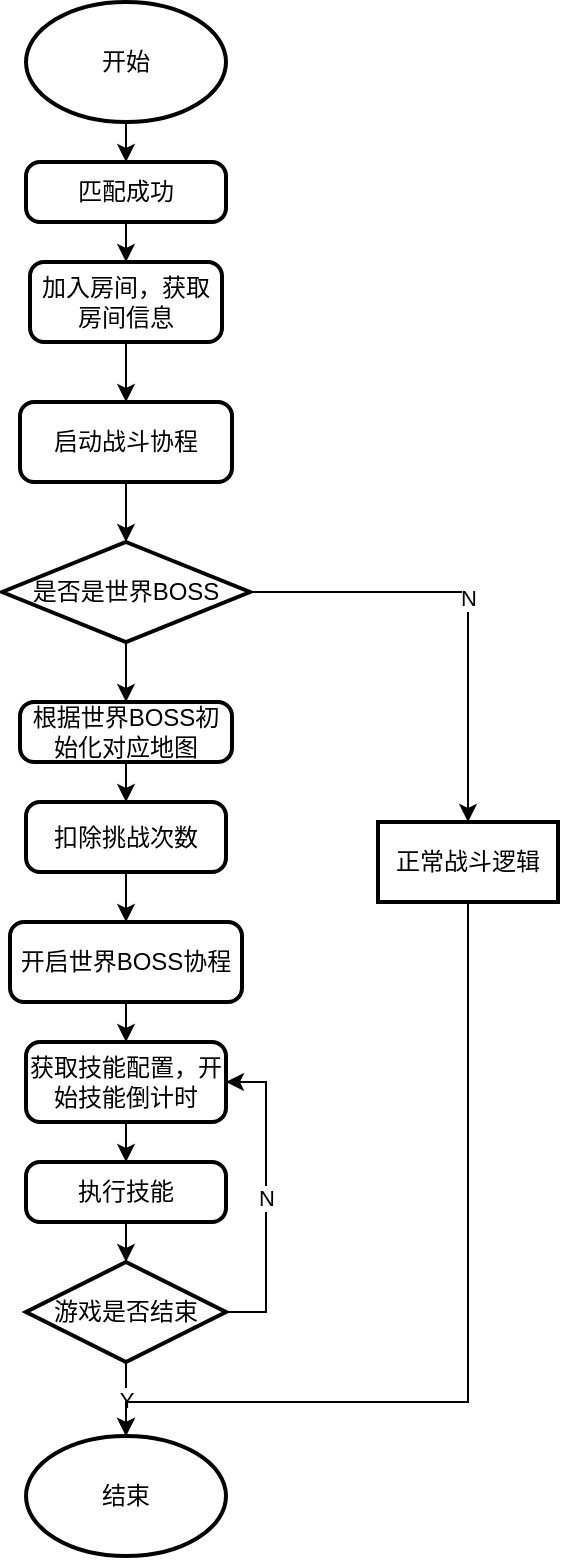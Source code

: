 <mxfile version="16.6.4" type="github" pages="2">
  <diagram id="C5RBs43oDa-KdzZeNtuy" name="开始战斗">
    <mxGraphModel dx="1828" dy="881" grid="1" gridSize="10" guides="1" tooltips="1" connect="1" arrows="1" fold="1" page="1" pageScale="1" pageWidth="827" pageHeight="1169" math="0" shadow="0">
      <root>
        <mxCell id="WIyWlLk6GJQsqaUBKTNV-0" />
        <mxCell id="WIyWlLk6GJQsqaUBKTNV-1" parent="WIyWlLk6GJQsqaUBKTNV-0" />
        <mxCell id="iclus__Weal8bIbqD8X2-11" style="edgeStyle=orthogonalEdgeStyle;rounded=0;orthogonalLoop=1;jettySize=auto;html=1;exitX=0.5;exitY=1;exitDx=0;exitDy=0;exitPerimeter=0;" parent="WIyWlLk6GJQsqaUBKTNV-1" source="iclus__Weal8bIbqD8X2-0" target="iclus__Weal8bIbqD8X2-1" edge="1">
          <mxGeometry relative="1" as="geometry" />
        </mxCell>
        <mxCell id="iclus__Weal8bIbqD8X2-0" value="开始" style="strokeWidth=2;html=1;shape=mxgraph.flowchart.start_1;whiteSpace=wrap;" parent="WIyWlLk6GJQsqaUBKTNV-1" vertex="1">
          <mxGeometry x="364" y="10" width="100" height="60" as="geometry" />
        </mxCell>
        <mxCell id="wXqDyHhnspZvIZtL-86x-5" style="edgeStyle=orthogonalEdgeStyle;rounded=0;orthogonalLoop=1;jettySize=auto;html=1;exitX=0.5;exitY=1;exitDx=0;exitDy=0;entryX=0.5;entryY=0;entryDx=0;entryDy=0;" edge="1" parent="WIyWlLk6GJQsqaUBKTNV-1" source="iclus__Weal8bIbqD8X2-1" target="wXqDyHhnspZvIZtL-86x-1">
          <mxGeometry relative="1" as="geometry" />
        </mxCell>
        <mxCell id="iclus__Weal8bIbqD8X2-1" value="匹配成功" style="rounded=1;whiteSpace=wrap;html=1;absoluteArcSize=1;arcSize=14;strokeWidth=2;" parent="WIyWlLk6GJQsqaUBKTNV-1" vertex="1">
          <mxGeometry x="364" y="90" width="100" height="30" as="geometry" />
        </mxCell>
        <mxCell id="iclus__Weal8bIbqD8X2-14" style="edgeStyle=orthogonalEdgeStyle;rounded=0;orthogonalLoop=1;jettySize=auto;html=1;exitX=0.5;exitY=1;exitDx=0;exitDy=0;" parent="WIyWlLk6GJQsqaUBKTNV-1" source="iclus__Weal8bIbqD8X2-2" target="iclus__Weal8bIbqD8X2-4" edge="1">
          <mxGeometry relative="1" as="geometry" />
        </mxCell>
        <mxCell id="iclus__Weal8bIbqD8X2-2" value="开启世界BOSS协程" style="rounded=1;whiteSpace=wrap;html=1;absoluteArcSize=1;arcSize=14;strokeWidth=2;" parent="WIyWlLk6GJQsqaUBKTNV-1" vertex="1">
          <mxGeometry x="356" y="470" width="116" height="40" as="geometry" />
        </mxCell>
        <mxCell id="iclus__Weal8bIbqD8X2-20" value="N" style="edgeStyle=orthogonalEdgeStyle;rounded=0;orthogonalLoop=1;jettySize=auto;html=1;" parent="WIyWlLk6GJQsqaUBKTNV-1" source="iclus__Weal8bIbqD8X2-3" target="iclus__Weal8bIbqD8X2-19" edge="1">
          <mxGeometry relative="1" as="geometry" />
        </mxCell>
        <mxCell id="wXqDyHhnspZvIZtL-86x-8" style="edgeStyle=orthogonalEdgeStyle;rounded=0;orthogonalLoop=1;jettySize=auto;html=1;exitX=0.5;exitY=1;exitDx=0;exitDy=0;exitPerimeter=0;" edge="1" parent="WIyWlLk6GJQsqaUBKTNV-1" source="iclus__Weal8bIbqD8X2-3" target="wXqDyHhnspZvIZtL-86x-3">
          <mxGeometry relative="1" as="geometry" />
        </mxCell>
        <mxCell id="iclus__Weal8bIbqD8X2-3" value="是否是世界BOSS" style="strokeWidth=2;html=1;shape=mxgraph.flowchart.decision;whiteSpace=wrap;" parent="WIyWlLk6GJQsqaUBKTNV-1" vertex="1">
          <mxGeometry x="352" y="280" width="124" height="50" as="geometry" />
        </mxCell>
        <mxCell id="iclus__Weal8bIbqD8X2-15" style="edgeStyle=orthogonalEdgeStyle;rounded=0;orthogonalLoop=1;jettySize=auto;html=1;exitX=0.5;exitY=1;exitDx=0;exitDy=0;entryX=0.5;entryY=0;entryDx=0;entryDy=0;" parent="WIyWlLk6GJQsqaUBKTNV-1" source="iclus__Weal8bIbqD8X2-4" target="iclus__Weal8bIbqD8X2-8" edge="1">
          <mxGeometry relative="1" as="geometry" />
        </mxCell>
        <mxCell id="iclus__Weal8bIbqD8X2-4" value="获取技能配置，开始技能倒计时" style="rounded=1;whiteSpace=wrap;html=1;absoluteArcSize=1;arcSize=14;strokeWidth=2;" parent="WIyWlLk6GJQsqaUBKTNV-1" vertex="1">
          <mxGeometry x="364" y="530" width="100" height="40" as="geometry" />
        </mxCell>
        <mxCell id="iclus__Weal8bIbqD8X2-16" style="edgeStyle=orthogonalEdgeStyle;rounded=0;orthogonalLoop=1;jettySize=auto;html=1;exitX=0.5;exitY=1;exitDx=0;exitDy=0;" parent="WIyWlLk6GJQsqaUBKTNV-1" source="iclus__Weal8bIbqD8X2-8" target="iclus__Weal8bIbqD8X2-9" edge="1">
          <mxGeometry relative="1" as="geometry" />
        </mxCell>
        <mxCell id="iclus__Weal8bIbqD8X2-8" value="执行技能" style="rounded=1;whiteSpace=wrap;html=1;absoluteArcSize=1;arcSize=14;strokeWidth=2;" parent="WIyWlLk6GJQsqaUBKTNV-1" vertex="1">
          <mxGeometry x="364" y="590" width="100" height="30" as="geometry" />
        </mxCell>
        <mxCell id="iclus__Weal8bIbqD8X2-17" value="Y" style="edgeStyle=orthogonalEdgeStyle;rounded=0;orthogonalLoop=1;jettySize=auto;html=1;exitX=0.5;exitY=1;exitDx=0;exitDy=0;exitPerimeter=0;" parent="WIyWlLk6GJQsqaUBKTNV-1" source="iclus__Weal8bIbqD8X2-9" target="iclus__Weal8bIbqD8X2-10" edge="1">
          <mxGeometry relative="1" as="geometry" />
        </mxCell>
        <mxCell id="iclus__Weal8bIbqD8X2-18" value="N" style="edgeStyle=orthogonalEdgeStyle;rounded=0;orthogonalLoop=1;jettySize=auto;html=1;entryX=1;entryY=0.5;entryDx=0;entryDy=0;" parent="WIyWlLk6GJQsqaUBKTNV-1" source="iclus__Weal8bIbqD8X2-9" target="iclus__Weal8bIbqD8X2-4" edge="1">
          <mxGeometry relative="1" as="geometry">
            <Array as="points">
              <mxPoint x="484" y="665" />
              <mxPoint x="484" y="550" />
            </Array>
          </mxGeometry>
        </mxCell>
        <mxCell id="iclus__Weal8bIbqD8X2-9" value="游戏是否结束" style="strokeWidth=2;html=1;shape=mxgraph.flowchart.decision;whiteSpace=wrap;" parent="WIyWlLk6GJQsqaUBKTNV-1" vertex="1">
          <mxGeometry x="364" y="640" width="100" height="50" as="geometry" />
        </mxCell>
        <mxCell id="iclus__Weal8bIbqD8X2-10" value="结束" style="strokeWidth=2;html=1;shape=mxgraph.flowchart.start_1;whiteSpace=wrap;" parent="WIyWlLk6GJQsqaUBKTNV-1" vertex="1">
          <mxGeometry x="364" y="727" width="100" height="60" as="geometry" />
        </mxCell>
        <mxCell id="wXqDyHhnspZvIZtL-86x-11" style="edgeStyle=orthogonalEdgeStyle;rounded=0;orthogonalLoop=1;jettySize=auto;html=1;exitX=0.5;exitY=1;exitDx=0;exitDy=0;" edge="1" parent="WIyWlLk6GJQsqaUBKTNV-1" source="iclus__Weal8bIbqD8X2-19" target="iclus__Weal8bIbqD8X2-10">
          <mxGeometry relative="1" as="geometry">
            <Array as="points">
              <mxPoint x="585" y="710" />
              <mxPoint x="414" y="710" />
            </Array>
          </mxGeometry>
        </mxCell>
        <mxCell id="iclus__Weal8bIbqD8X2-19" value="正常战斗逻辑" style="whiteSpace=wrap;html=1;strokeWidth=2;" parent="WIyWlLk6GJQsqaUBKTNV-1" vertex="1">
          <mxGeometry x="540" y="420" width="90" height="40" as="geometry" />
        </mxCell>
        <mxCell id="wXqDyHhnspZvIZtL-86x-6" style="edgeStyle=orthogonalEdgeStyle;rounded=0;orthogonalLoop=1;jettySize=auto;html=1;exitX=0.5;exitY=1;exitDx=0;exitDy=0;" edge="1" parent="WIyWlLk6GJQsqaUBKTNV-1" source="wXqDyHhnspZvIZtL-86x-1" target="wXqDyHhnspZvIZtL-86x-2">
          <mxGeometry relative="1" as="geometry" />
        </mxCell>
        <mxCell id="wXqDyHhnspZvIZtL-86x-1" value="加入房间，获取房间信息" style="rounded=1;whiteSpace=wrap;html=1;absoluteArcSize=1;arcSize=14;strokeWidth=2;" vertex="1" parent="WIyWlLk6GJQsqaUBKTNV-1">
          <mxGeometry x="366" y="140" width="96" height="40" as="geometry" />
        </mxCell>
        <mxCell id="wXqDyHhnspZvIZtL-86x-7" style="edgeStyle=orthogonalEdgeStyle;rounded=0;orthogonalLoop=1;jettySize=auto;html=1;exitX=0.5;exitY=1;exitDx=0;exitDy=0;" edge="1" parent="WIyWlLk6GJQsqaUBKTNV-1" source="wXqDyHhnspZvIZtL-86x-2" target="iclus__Weal8bIbqD8X2-3">
          <mxGeometry relative="1" as="geometry" />
        </mxCell>
        <mxCell id="wXqDyHhnspZvIZtL-86x-2" value="启动战斗协程" style="rounded=1;whiteSpace=wrap;html=1;absoluteArcSize=1;arcSize=14;strokeWidth=2;" vertex="1" parent="WIyWlLk6GJQsqaUBKTNV-1">
          <mxGeometry x="361" y="210" width="106" height="40" as="geometry" />
        </mxCell>
        <mxCell id="wXqDyHhnspZvIZtL-86x-9" style="edgeStyle=orthogonalEdgeStyle;rounded=0;orthogonalLoop=1;jettySize=auto;html=1;exitX=0.5;exitY=1;exitDx=0;exitDy=0;" edge="1" parent="WIyWlLk6GJQsqaUBKTNV-1" source="wXqDyHhnspZvIZtL-86x-3" target="wXqDyHhnspZvIZtL-86x-4">
          <mxGeometry relative="1" as="geometry" />
        </mxCell>
        <mxCell id="wXqDyHhnspZvIZtL-86x-3" value="根据世界BOSS初始化对应地图" style="rounded=1;whiteSpace=wrap;html=1;absoluteArcSize=1;arcSize=14;strokeWidth=2;" vertex="1" parent="WIyWlLk6GJQsqaUBKTNV-1">
          <mxGeometry x="361" y="360" width="106" height="30" as="geometry" />
        </mxCell>
        <mxCell id="wXqDyHhnspZvIZtL-86x-10" style="edgeStyle=orthogonalEdgeStyle;rounded=0;orthogonalLoop=1;jettySize=auto;html=1;exitX=0.5;exitY=1;exitDx=0;exitDy=0;" edge="1" parent="WIyWlLk6GJQsqaUBKTNV-1" source="wXqDyHhnspZvIZtL-86x-4" target="iclus__Weal8bIbqD8X2-2">
          <mxGeometry relative="1" as="geometry" />
        </mxCell>
        <mxCell id="wXqDyHhnspZvIZtL-86x-4" value="扣除挑战次数" style="rounded=1;whiteSpace=wrap;html=1;absoluteArcSize=1;arcSize=14;strokeWidth=2;" vertex="1" parent="WIyWlLk6GJQsqaUBKTNV-1">
          <mxGeometry x="364" y="410" width="100" height="35" as="geometry" />
        </mxCell>
      </root>
    </mxGraphModel>
  </diagram>
  <diagram id="8oB-edAlJ7f6c2KkuIne" name="战斗中">
    <mxGraphModel dx="1554" dy="749" grid="1" gridSize="10" guides="1" tooltips="1" connect="1" arrows="1" fold="1" page="1" pageScale="1" pageWidth="827" pageHeight="1169" math="0" shadow="0">
      <root>
        <mxCell id="hwxnFmzaKWbwkn9ObSeR-0" />
        <mxCell id="hwxnFmzaKWbwkn9ObSeR-1" parent="hwxnFmzaKWbwkn9ObSeR-0" />
        <mxCell id="hwxnFmzaKWbwkn9ObSeR-13" style="edgeStyle=orthogonalEdgeStyle;rounded=0;orthogonalLoop=1;jettySize=auto;html=1;exitX=0.5;exitY=1;exitDx=0;exitDy=0;exitPerimeter=0;" parent="hwxnFmzaKWbwkn9ObSeR-1" source="hwxnFmzaKWbwkn9ObSeR-3" target="hwxnFmzaKWbwkn9ObSeR-4" edge="1">
          <mxGeometry relative="1" as="geometry" />
        </mxCell>
        <mxCell id="hwxnFmzaKWbwkn9ObSeR-3" value="开始" style="strokeWidth=2;html=1;shape=mxgraph.flowchart.start_1;whiteSpace=wrap;" parent="hwxnFmzaKWbwkn9ObSeR-1" vertex="1">
          <mxGeometry x="364" y="10" width="100" height="60" as="geometry" />
        </mxCell>
        <mxCell id="hwxnFmzaKWbwkn9ObSeR-14" style="edgeStyle=orthogonalEdgeStyle;rounded=0;orthogonalLoop=1;jettySize=auto;html=1;exitX=0.5;exitY=1;exitDx=0;exitDy=0;" parent="hwxnFmzaKWbwkn9ObSeR-1" source="hwxnFmzaKWbwkn9ObSeR-4" target="hwxnFmzaKWbwkn9ObSeR-5" edge="1">
          <mxGeometry relative="1" as="geometry" />
        </mxCell>
        <mxCell id="hwxnFmzaKWbwkn9ObSeR-4" value="世界BOSS协程启动" style="rounded=1;whiteSpace=wrap;html=1;absoluteArcSize=1;arcSize=14;strokeWidth=2;" parent="hwxnFmzaKWbwkn9ObSeR-1" vertex="1">
          <mxGeometry x="351" y="90" width="126" height="50" as="geometry" />
        </mxCell>
        <mxCell id="hwxnFmzaKWbwkn9ObSeR-15" style="edgeStyle=orthogonalEdgeStyle;rounded=0;orthogonalLoop=1;jettySize=auto;html=1;exitX=0.5;exitY=1;exitDx=0;exitDy=0;" parent="hwxnFmzaKWbwkn9ObSeR-1" source="hwxnFmzaKWbwkn9ObSeR-5" target="hwxnFmzaKWbwkn9ObSeR-6" edge="1">
          <mxGeometry relative="1" as="geometry" />
        </mxCell>
        <mxCell id="hwxnFmzaKWbwkn9ObSeR-5" value="读取技能配置" style="rounded=1;whiteSpace=wrap;html=1;absoluteArcSize=1;arcSize=14;strokeWidth=2;" parent="hwxnFmzaKWbwkn9ObSeR-1" vertex="1">
          <mxGeometry x="357" y="160" width="113" height="40" as="geometry" />
        </mxCell>
        <mxCell id="hwxnFmzaKWbwkn9ObSeR-16" value="Y" style="edgeStyle=orthogonalEdgeStyle;rounded=0;orthogonalLoop=1;jettySize=auto;html=1;exitX=0.5;exitY=1;exitDx=0;exitDy=0;exitPerimeter=0;" parent="hwxnFmzaKWbwkn9ObSeR-1" source="hwxnFmzaKWbwkn9ObSeR-6" target="hwxnFmzaKWbwkn9ObSeR-8" edge="1">
          <mxGeometry relative="1" as="geometry" />
        </mxCell>
        <mxCell id="hwxnFmzaKWbwkn9ObSeR-19" value="N" style="edgeStyle=orthogonalEdgeStyle;rounded=0;orthogonalLoop=1;jettySize=auto;html=1;exitX=1;exitY=0.5;exitDx=0;exitDy=0;exitPerimeter=0;" parent="hwxnFmzaKWbwkn9ObSeR-1" source="hwxnFmzaKWbwkn9ObSeR-6" target="hwxnFmzaKWbwkn9ObSeR-9" edge="1">
          <mxGeometry relative="1" as="geometry" />
        </mxCell>
        <mxCell id="hwxnFmzaKWbwkn9ObSeR-6" value="是否为周期循环技能" style="strokeWidth=2;html=1;shape=mxgraph.flowchart.decision;whiteSpace=wrap;" parent="hwxnFmzaKWbwkn9ObSeR-1" vertex="1">
          <mxGeometry x="349" y="220" width="130" height="60" as="geometry" />
        </mxCell>
        <mxCell id="hwxnFmzaKWbwkn9ObSeR-7" style="edgeStyle=orthogonalEdgeStyle;rounded=0;orthogonalLoop=1;jettySize=auto;html=1;exitX=0.5;exitY=1;exitDx=0;exitDy=0;" parent="hwxnFmzaKWbwkn9ObSeR-1" source="hwxnFmzaKWbwkn9ObSeR-5" target="hwxnFmzaKWbwkn9ObSeR-5" edge="1">
          <mxGeometry relative="1" as="geometry" />
        </mxCell>
        <mxCell id="hwxnFmzaKWbwkn9ObSeR-17" style="edgeStyle=orthogonalEdgeStyle;rounded=0;orthogonalLoop=1;jettySize=auto;html=1;exitX=0.5;exitY=1;exitDx=0;exitDy=0;" parent="hwxnFmzaKWbwkn9ObSeR-1" source="hwxnFmzaKWbwkn9ObSeR-8" target="hwxnFmzaKWbwkn9ObSeR-11" edge="1">
          <mxGeometry relative="1" as="geometry" />
        </mxCell>
        <mxCell id="hwxnFmzaKWbwkn9ObSeR-8" value="启动技能协程，开启循环执行技能" style="rounded=1;whiteSpace=wrap;html=1;absoluteArcSize=1;arcSize=14;strokeWidth=2;" parent="hwxnFmzaKWbwkn9ObSeR-1" vertex="1">
          <mxGeometry x="351" y="310" width="126" height="50" as="geometry" />
        </mxCell>
        <mxCell id="hwxnFmzaKWbwkn9ObSeR-21" style="edgeStyle=orthogonalEdgeStyle;rounded=0;orthogonalLoop=1;jettySize=auto;html=1;exitX=0.5;exitY=1;exitDx=0;exitDy=0;entryX=1;entryY=0.5;entryDx=0;entryDy=0;entryPerimeter=0;" parent="hwxnFmzaKWbwkn9ObSeR-1" source="hwxnFmzaKWbwkn9ObSeR-9" target="hwxnFmzaKWbwkn9ObSeR-11" edge="1">
          <mxGeometry relative="1" as="geometry" />
        </mxCell>
        <mxCell id="hwxnFmzaKWbwkn9ObSeR-9" value="直接执行技能" style="rounded=1;whiteSpace=wrap;html=1;absoluteArcSize=1;arcSize=14;strokeWidth=2;" parent="hwxnFmzaKWbwkn9ObSeR-1" vertex="1">
          <mxGeometry x="540" y="225" width="100" height="50" as="geometry" />
        </mxCell>
        <mxCell id="hwxnFmzaKWbwkn9ObSeR-24" value="N" style="edgeStyle=orthogonalEdgeStyle;rounded=0;orthogonalLoop=1;jettySize=auto;html=1;exitX=0;exitY=0.5;exitDx=0;exitDy=0;exitPerimeter=0;entryX=0;entryY=0.5;entryDx=0;entryDy=0;" parent="hwxnFmzaKWbwkn9ObSeR-1" source="hwxnFmzaKWbwkn9ObSeR-11" target="hwxnFmzaKWbwkn9ObSeR-5" edge="1">
          <mxGeometry relative="1" as="geometry" />
        </mxCell>
        <mxCell id="vj_R_5p2PEysfN40RIIz-1" style="edgeStyle=orthogonalEdgeStyle;rounded=0;orthogonalLoop=1;jettySize=auto;html=1;exitX=0.5;exitY=1;exitDx=0;exitDy=0;exitPerimeter=0;" edge="1" parent="hwxnFmzaKWbwkn9ObSeR-1" source="hwxnFmzaKWbwkn9ObSeR-11" target="vj_R_5p2PEysfN40RIIz-0">
          <mxGeometry relative="1" as="geometry" />
        </mxCell>
        <mxCell id="hwxnFmzaKWbwkn9ObSeR-11" value="游戏是否结束" style="strokeWidth=2;html=1;shape=mxgraph.flowchart.decision;whiteSpace=wrap;" parent="hwxnFmzaKWbwkn9ObSeR-1" vertex="1">
          <mxGeometry x="347" y="380" width="134" height="60" as="geometry" />
        </mxCell>
        <mxCell id="hwxnFmzaKWbwkn9ObSeR-12" value="结束" style="strokeWidth=2;html=1;shape=mxgraph.flowchart.start_1;whiteSpace=wrap;" parent="hwxnFmzaKWbwkn9ObSeR-1" vertex="1">
          <mxGeometry x="364" y="471" width="100" height="60" as="geometry" />
        </mxCell>
        <mxCell id="vj_R_5p2PEysfN40RIIz-0" value="计算对应奖励" style="rounded=1;whiteSpace=wrap;html=1;absoluteArcSize=1;arcSize=14;strokeWidth=2;" vertex="1" parent="hwxnFmzaKWbwkn9ObSeR-1">
          <mxGeometry x="357" y="440" width="100" height="40" as="geometry" />
        </mxCell>
      </root>
    </mxGraphModel>
  </diagram>
</mxfile>

